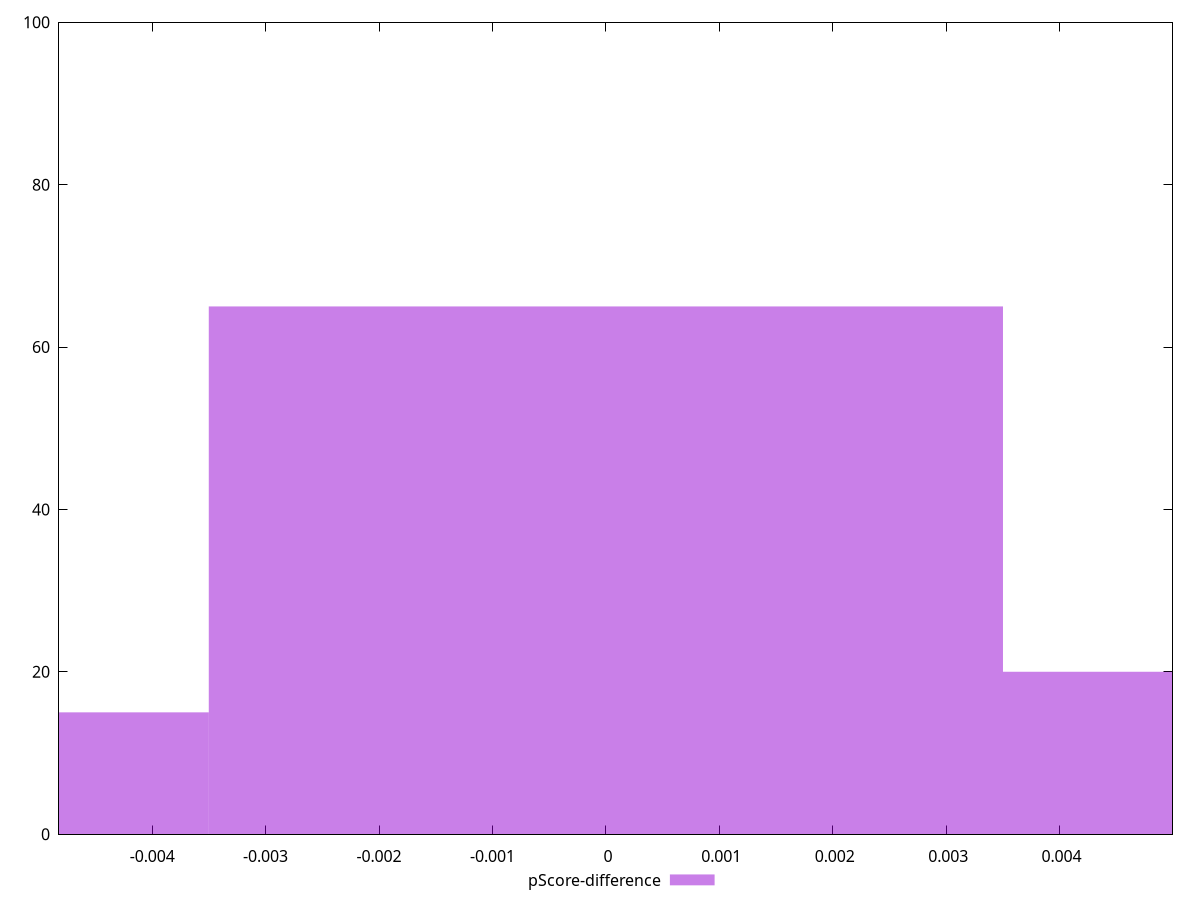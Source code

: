 reset

$pScoreDifference <<EOF
0 65
0.007001809941958522 20
-0.007001809941958522 15
EOF

set key outside below
set boxwidth 0.007001809941958522
set xrange [-0.004821324539709404:0.004995367879366941]
set yrange [0:100]
set trange [0:100]
set style fill transparent solid 0.5 noborder
set terminal svg size 640, 490 enhanced background rgb 'white'
set output "reports/report_00028_2021-02-24T12-49-42.674Z/speed-index/samples/music/pScore-difference/histogram.svg"

plot $pScoreDifference title "pScore-difference" with boxes

reset
